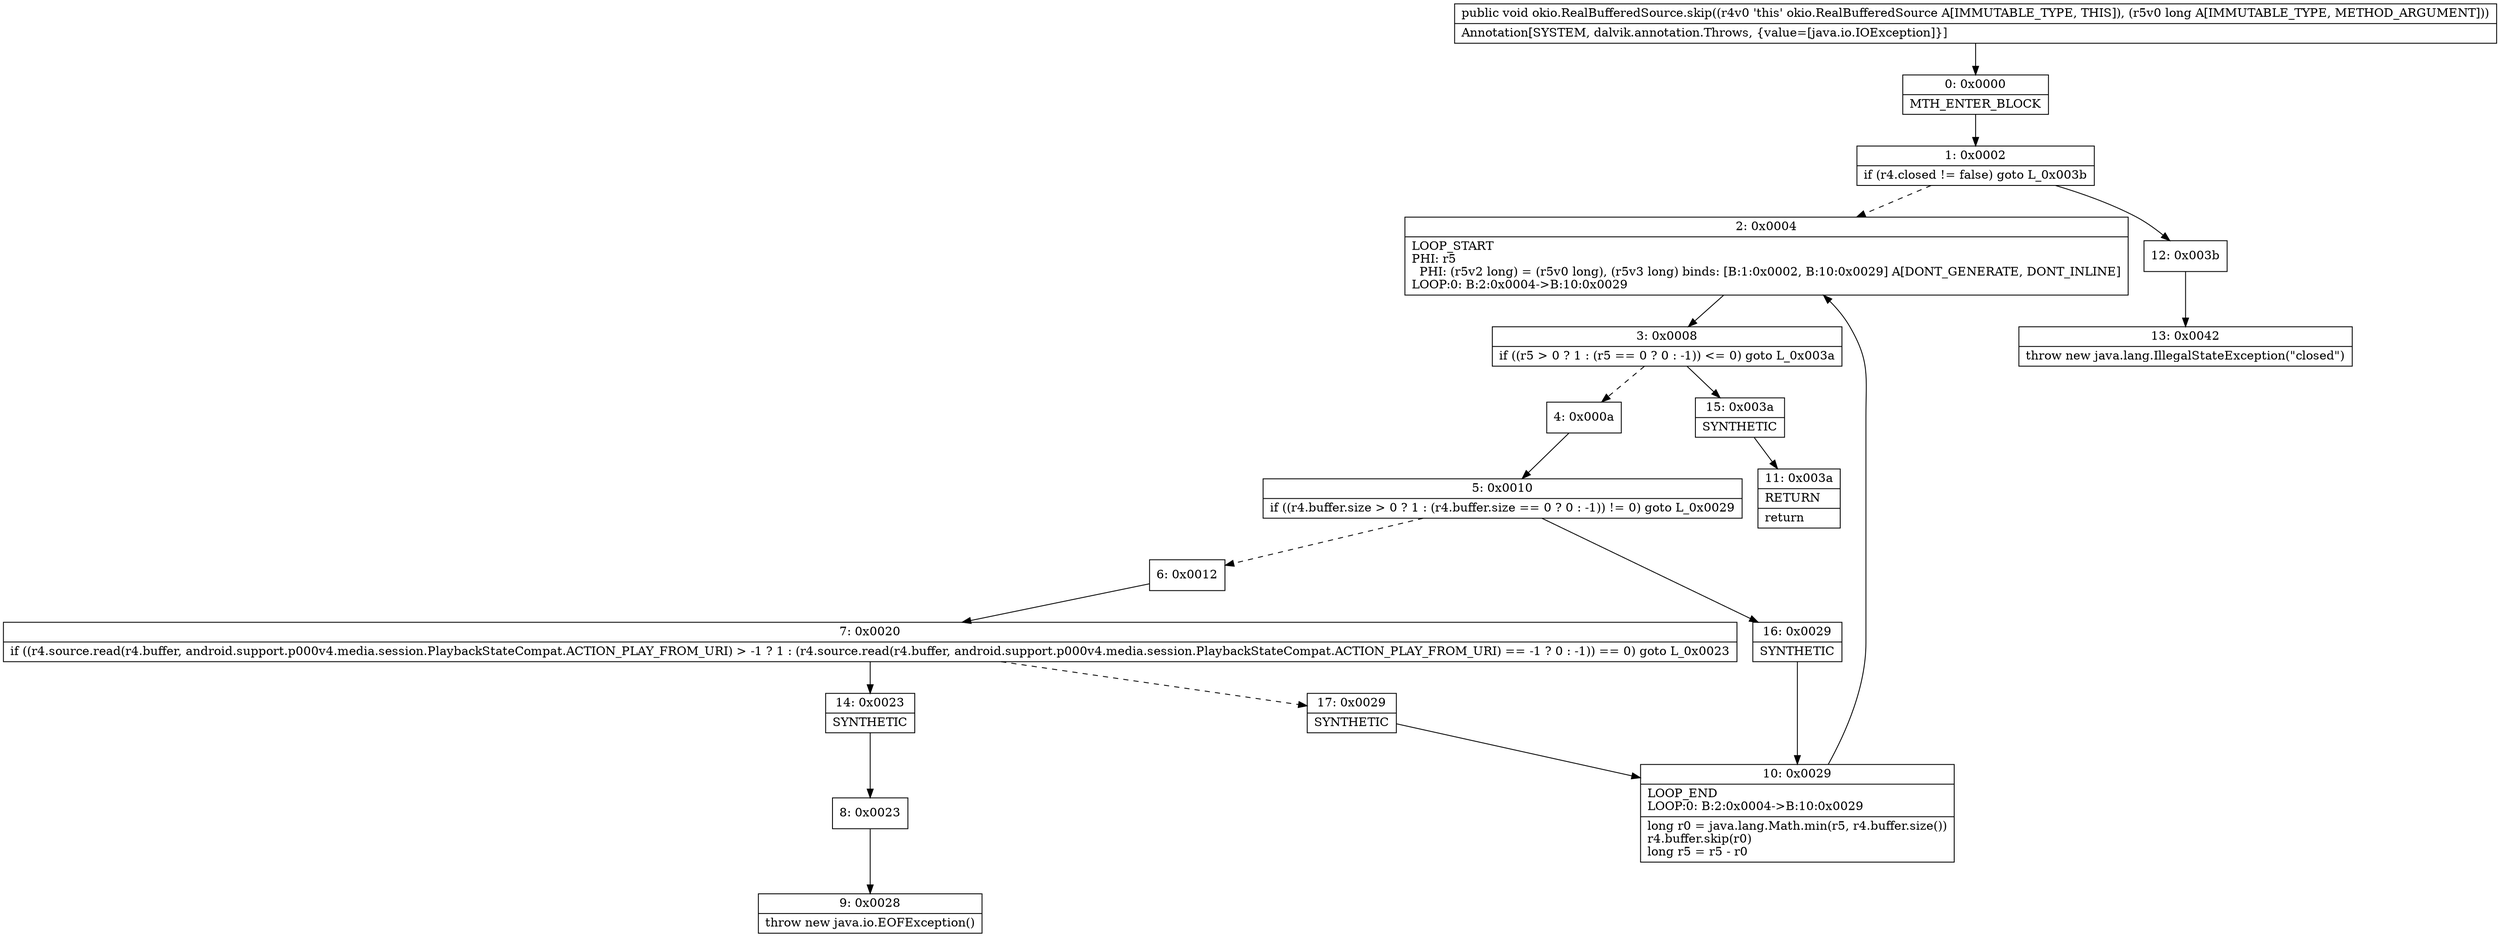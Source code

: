 digraph "CFG forokio.RealBufferedSource.skip(J)V" {
Node_0 [shape=record,label="{0\:\ 0x0000|MTH_ENTER_BLOCK\l}"];
Node_1 [shape=record,label="{1\:\ 0x0002|if (r4.closed != false) goto L_0x003b\l}"];
Node_2 [shape=record,label="{2\:\ 0x0004|LOOP_START\lPHI: r5 \l  PHI: (r5v2 long) = (r5v0 long), (r5v3 long) binds: [B:1:0x0002, B:10:0x0029] A[DONT_GENERATE, DONT_INLINE]\lLOOP:0: B:2:0x0004\-\>B:10:0x0029\l}"];
Node_3 [shape=record,label="{3\:\ 0x0008|if ((r5 \> 0 ? 1 : (r5 == 0 ? 0 : \-1)) \<= 0) goto L_0x003a\l}"];
Node_4 [shape=record,label="{4\:\ 0x000a}"];
Node_5 [shape=record,label="{5\:\ 0x0010|if ((r4.buffer.size \> 0 ? 1 : (r4.buffer.size == 0 ? 0 : \-1)) != 0) goto L_0x0029\l}"];
Node_6 [shape=record,label="{6\:\ 0x0012}"];
Node_7 [shape=record,label="{7\:\ 0x0020|if ((r4.source.read(r4.buffer, android.support.p000v4.media.session.PlaybackStateCompat.ACTION_PLAY_FROM_URI) \> \-1 ? 1 : (r4.source.read(r4.buffer, android.support.p000v4.media.session.PlaybackStateCompat.ACTION_PLAY_FROM_URI) == \-1 ? 0 : \-1)) == 0) goto L_0x0023\l}"];
Node_8 [shape=record,label="{8\:\ 0x0023}"];
Node_9 [shape=record,label="{9\:\ 0x0028|throw new java.io.EOFException()\l}"];
Node_10 [shape=record,label="{10\:\ 0x0029|LOOP_END\lLOOP:0: B:2:0x0004\-\>B:10:0x0029\l|long r0 = java.lang.Math.min(r5, r4.buffer.size())\lr4.buffer.skip(r0)\llong r5 = r5 \- r0\l}"];
Node_11 [shape=record,label="{11\:\ 0x003a|RETURN\l|return\l}"];
Node_12 [shape=record,label="{12\:\ 0x003b}"];
Node_13 [shape=record,label="{13\:\ 0x0042|throw new java.lang.IllegalStateException(\"closed\")\l}"];
Node_14 [shape=record,label="{14\:\ 0x0023|SYNTHETIC\l}"];
Node_15 [shape=record,label="{15\:\ 0x003a|SYNTHETIC\l}"];
Node_16 [shape=record,label="{16\:\ 0x0029|SYNTHETIC\l}"];
Node_17 [shape=record,label="{17\:\ 0x0029|SYNTHETIC\l}"];
MethodNode[shape=record,label="{public void okio.RealBufferedSource.skip((r4v0 'this' okio.RealBufferedSource A[IMMUTABLE_TYPE, THIS]), (r5v0 long A[IMMUTABLE_TYPE, METHOD_ARGUMENT]))  | Annotation[SYSTEM, dalvik.annotation.Throws, \{value=[java.io.IOException]\}]\l}"];
MethodNode -> Node_0;
Node_0 -> Node_1;
Node_1 -> Node_2[style=dashed];
Node_1 -> Node_12;
Node_2 -> Node_3;
Node_3 -> Node_4[style=dashed];
Node_3 -> Node_15;
Node_4 -> Node_5;
Node_5 -> Node_6[style=dashed];
Node_5 -> Node_16;
Node_6 -> Node_7;
Node_7 -> Node_14;
Node_7 -> Node_17[style=dashed];
Node_8 -> Node_9;
Node_10 -> Node_2;
Node_12 -> Node_13;
Node_14 -> Node_8;
Node_15 -> Node_11;
Node_16 -> Node_10;
Node_17 -> Node_10;
}

